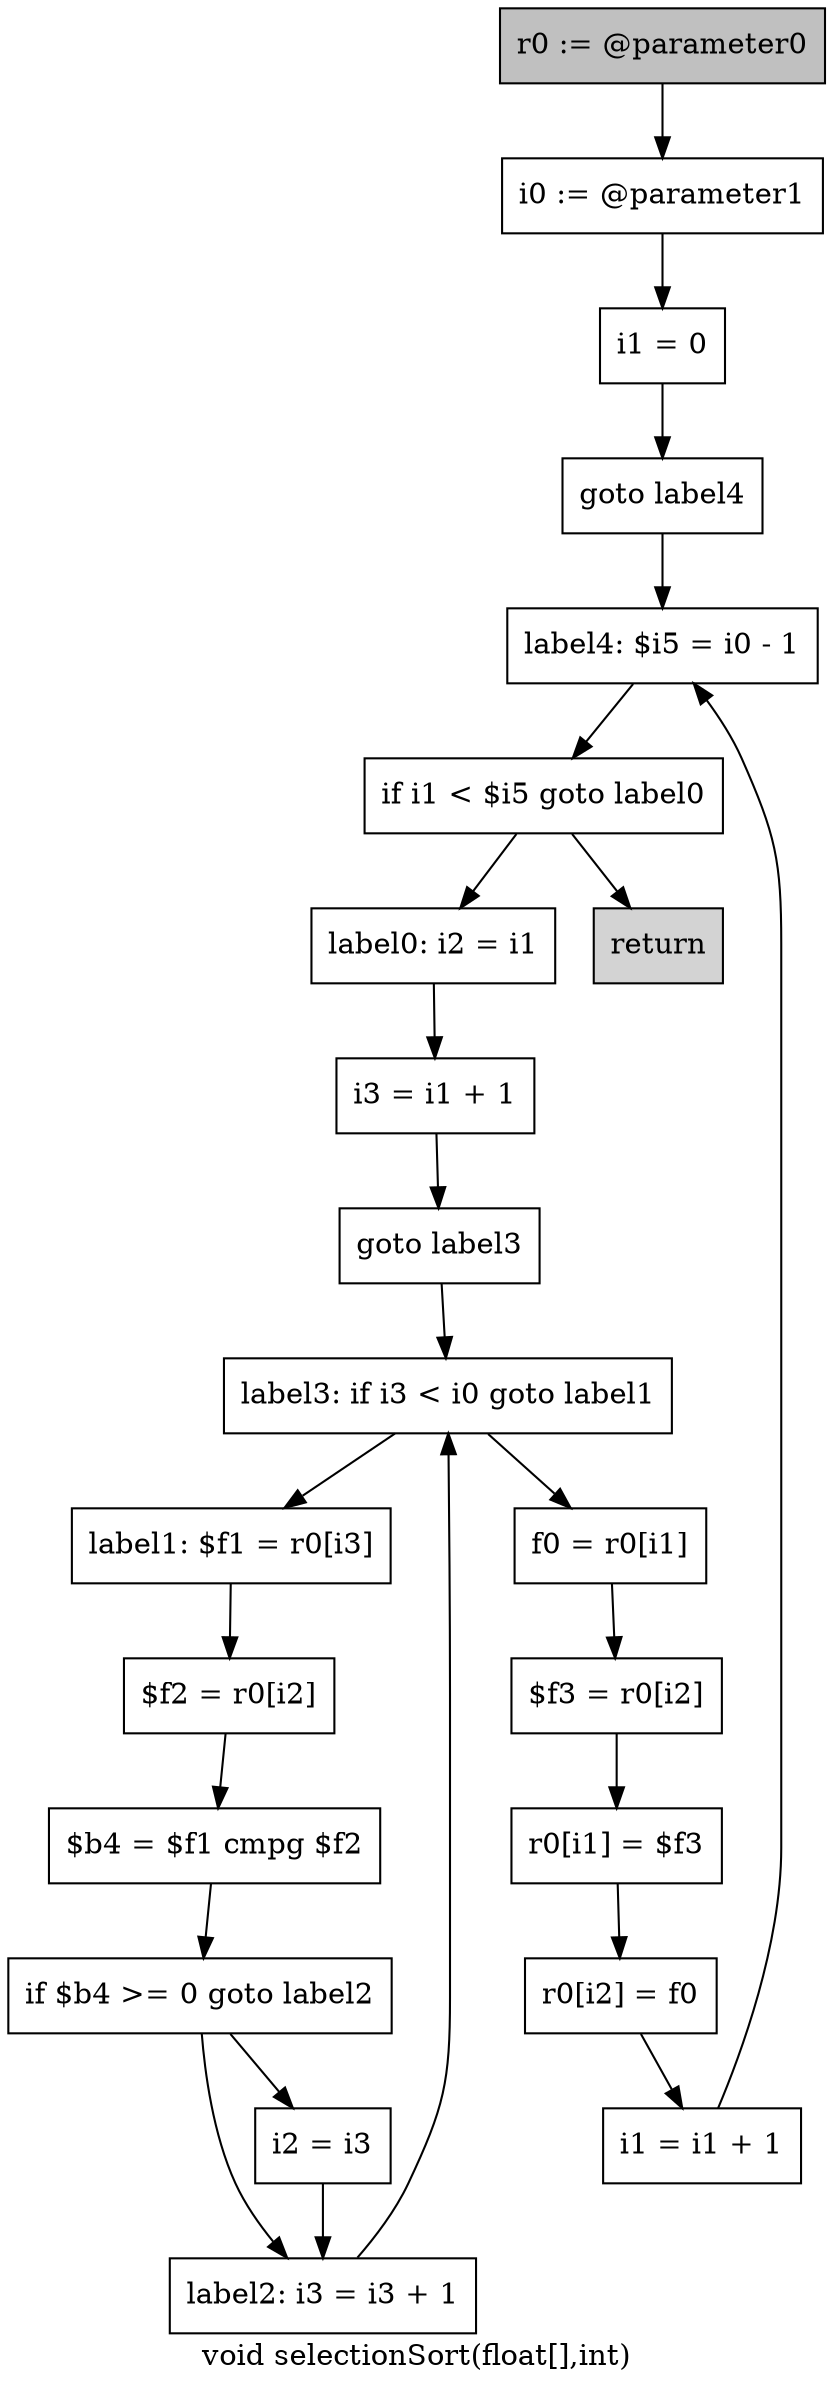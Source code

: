 digraph "void selectionSort(float[],int)" {
    label="void selectionSort(float[],int)";
    node [shape=box];
    "0" [style=filled,fillcolor=gray,label="r0 := @parameter0",];
    "1" [label="i0 := @parameter1",];
    "0"->"1";
    "2" [label="i1 = 0",];
    "1"->"2";
    "3" [label="goto label4",];
    "2"->"3";
    "19" [label="label4: $i5 = i0 - 1",];
    "3"->"19";
    "4" [label="label0: i2 = i1",];
    "5" [label="i3 = i1 + 1",];
    "4"->"5";
    "6" [label="goto label3",];
    "5"->"6";
    "13" [label="label3: if i3 < i0 goto label1",];
    "6"->"13";
    "7" [label="label1: $f1 = r0[i3]",];
    "8" [label="$f2 = r0[i2]",];
    "7"->"8";
    "9" [label="$b4 = $f1 cmpg $f2",];
    "8"->"9";
    "10" [label="if $b4 >= 0 goto label2",];
    "9"->"10";
    "11" [label="i2 = i3",];
    "10"->"11";
    "12" [label="label2: i3 = i3 + 1",];
    "10"->"12";
    "11"->"12";
    "12"->"13";
    "13"->"7";
    "14" [label="f0 = r0[i1]",];
    "13"->"14";
    "15" [label="$f3 = r0[i2]",];
    "14"->"15";
    "16" [label="r0[i1] = $f3",];
    "15"->"16";
    "17" [label="r0[i2] = f0",];
    "16"->"17";
    "18" [label="i1 = i1 + 1",];
    "17"->"18";
    "18"->"19";
    "20" [label="if i1 < $i5 goto label0",];
    "19"->"20";
    "20"->"4";
    "21" [style=filled,fillcolor=lightgray,label="return",];
    "20"->"21";
}
